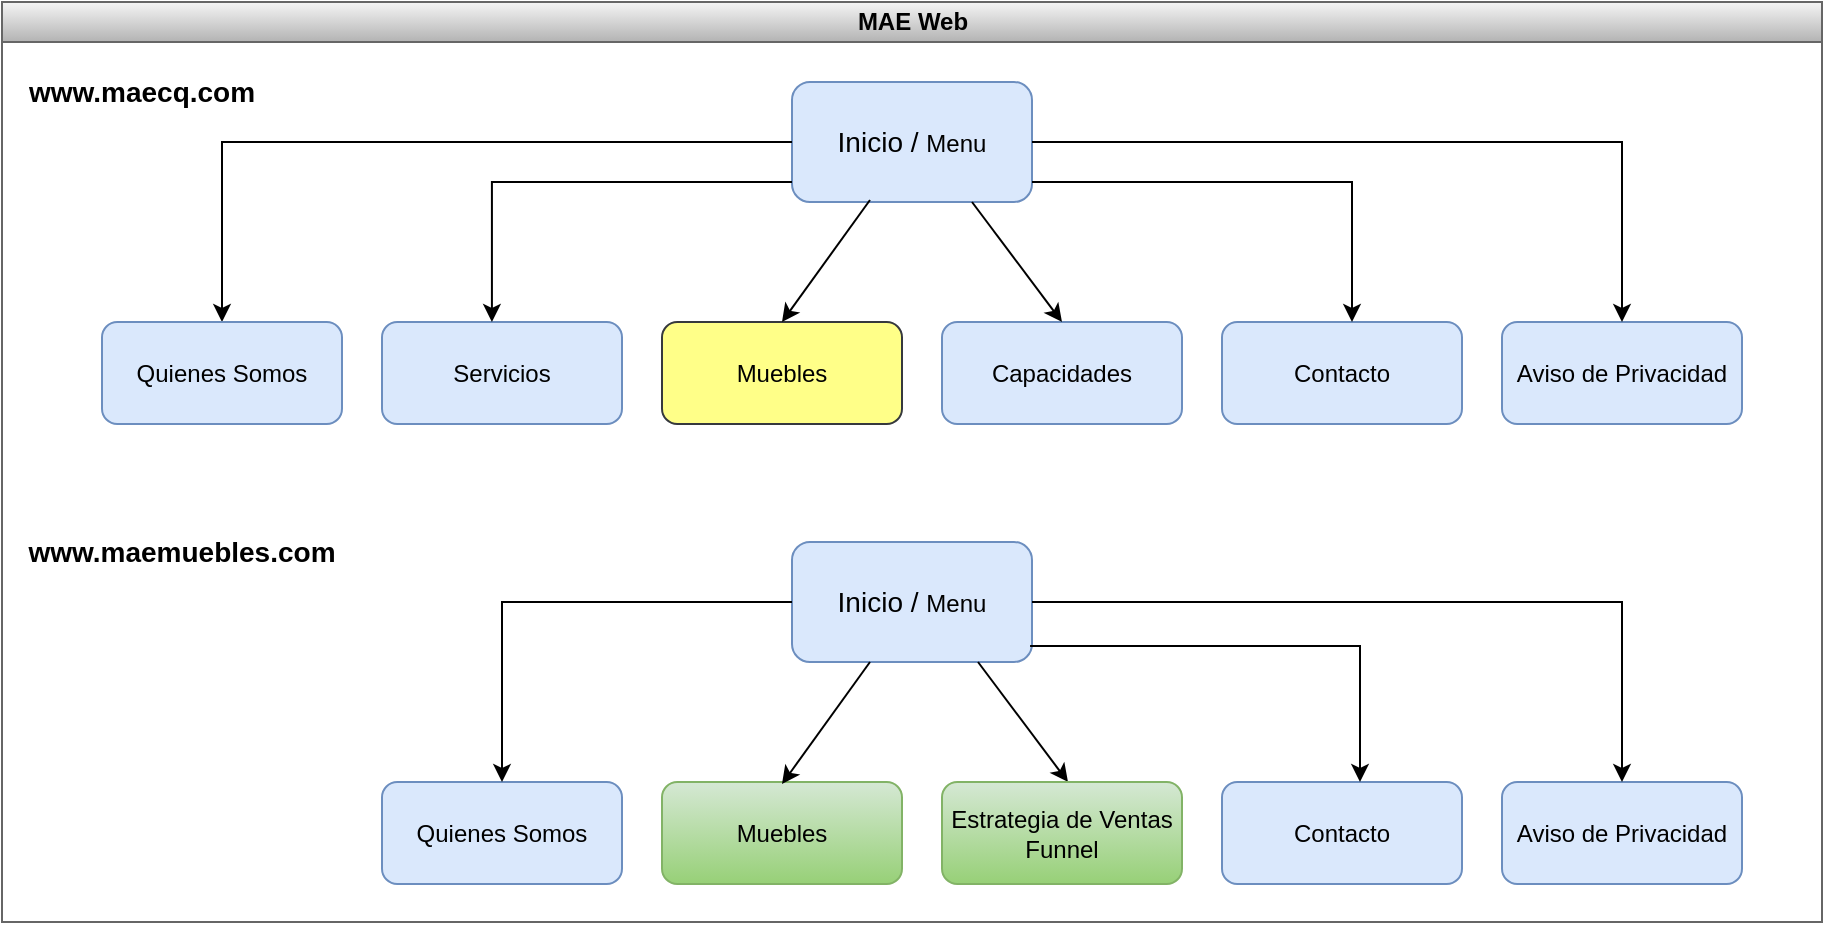 <mxfile version="20.5.3" type="github">
  <diagram id="prtHgNgQTEPvFCAcTncT" name="Page-1">
    <mxGraphModel dx="895" dy="582" grid="1" gridSize="10" guides="1" tooltips="1" connect="1" arrows="1" fold="1" page="1" pageScale="1" pageWidth="1100" pageHeight="850" math="0" shadow="0">
      <root>
        <mxCell id="0" />
        <mxCell id="1" parent="0" />
        <mxCell id="dNxyNK7c78bLwvsdeMH5-11" value="MAE Web" style="swimlane;html=1;startSize=20;horizontal=1;containerType=tree;glass=0;fillColor=#f5f5f5;gradientColor=#b3b3b3;strokeColor=#666666;" parent="1" vertex="1">
          <mxGeometry x="40" y="30" width="910" height="460" as="geometry">
            <mxRectangle x="40" y="70" width="90" height="30" as="alternateBounds" />
          </mxGeometry>
        </mxCell>
        <mxCell id="EQZHhqYQZV3vNxJheiTi-2" value="&lt;font style=&quot;font-size: 14px;&quot;&gt;Inicio / &lt;/font&gt;&lt;font style=&quot;font-size: 12px;&quot;&gt;Menu&lt;/font&gt;" style="rounded=1;whiteSpace=wrap;html=1;fillColor=#dae8fc;strokeColor=#6c8ebf;" vertex="1" parent="dNxyNK7c78bLwvsdeMH5-11">
          <mxGeometry x="395" y="40" width="120" height="60" as="geometry" />
        </mxCell>
        <mxCell id="EQZHhqYQZV3vNxJheiTi-3" style="edgeStyle=orthogonalEdgeStyle;rounded=0;orthogonalLoop=1;jettySize=auto;html=1;fontSize=12;entryX=0.5;entryY=0;entryDx=0;entryDy=0;exitX=0;exitY=0.5;exitDx=0;exitDy=0;" edge="1" parent="dNxyNK7c78bLwvsdeMH5-11" source="EQZHhqYQZV3vNxJheiTi-2" target="EQZHhqYQZV3vNxJheiTi-1">
          <mxGeometry relative="1" as="geometry">
            <mxPoint x="310" y="80" as="sourcePoint" />
            <Array as="points">
              <mxPoint x="110" y="70" />
            </Array>
          </mxGeometry>
        </mxCell>
        <mxCell id="EQZHhqYQZV3vNxJheiTi-1" value="&lt;font style=&quot;font-size: 12px;&quot;&gt;Quienes Somos&lt;/font&gt;" style="rounded=1;whiteSpace=wrap;html=1;fillColor=#dae8fc;strokeColor=#6c8ebf;" vertex="1" parent="dNxyNK7c78bLwvsdeMH5-11">
          <mxGeometry x="50" y="160" width="120" height="51" as="geometry" />
        </mxCell>
        <mxCell id="EQZHhqYQZV3vNxJheiTi-4" value="&lt;font style=&quot;font-size: 12px;&quot;&gt;Servicios&lt;/font&gt;" style="rounded=1;whiteSpace=wrap;html=1;fillColor=#dae8fc;strokeColor=#6c8ebf;" vertex="1" parent="dNxyNK7c78bLwvsdeMH5-11">
          <mxGeometry x="190" y="160" width="120" height="51" as="geometry" />
        </mxCell>
        <mxCell id="EQZHhqYQZV3vNxJheiTi-5" value="&lt;font style=&quot;font-size: 12px;&quot;&gt;Muebles&lt;/font&gt;" style="rounded=1;whiteSpace=wrap;html=1;fillColor=#ffff88;strokeColor=#36393d;" vertex="1" parent="dNxyNK7c78bLwvsdeMH5-11">
          <mxGeometry x="330" y="160" width="120" height="51" as="geometry" />
        </mxCell>
        <mxCell id="EQZHhqYQZV3vNxJheiTi-6" value="&lt;font style=&quot;font-size: 12px;&quot;&gt;Contacto&lt;/font&gt;" style="rounded=1;whiteSpace=wrap;html=1;fillColor=#dae8fc;strokeColor=#6c8ebf;" vertex="1" parent="dNxyNK7c78bLwvsdeMH5-11">
          <mxGeometry x="610" y="160" width="120" height="51" as="geometry" />
        </mxCell>
        <mxCell id="EQZHhqYQZV3vNxJheiTi-7" value="&lt;font style=&quot;font-size: 12px;&quot;&gt;Aviso de Privacidad&lt;br&gt;&lt;/font&gt;" style="rounded=1;whiteSpace=wrap;html=1;fillColor=#dae8fc;strokeColor=#6c8ebf;" vertex="1" parent="dNxyNK7c78bLwvsdeMH5-11">
          <mxGeometry x="750" y="160" width="120" height="51" as="geometry" />
        </mxCell>
        <mxCell id="EQZHhqYQZV3vNxJheiTi-8" value="&lt;font style=&quot;font-size: 12px;&quot;&gt;Capacidades&lt;/font&gt;" style="rounded=1;whiteSpace=wrap;html=1;fillColor=#dae8fc;strokeColor=#6c8ebf;" vertex="1" parent="dNxyNK7c78bLwvsdeMH5-11">
          <mxGeometry x="470" y="160" width="120" height="51" as="geometry" />
        </mxCell>
        <mxCell id="EQZHhqYQZV3vNxJheiTi-10" value="" style="endArrow=classic;html=1;rounded=0;fontSize=12;entryX=0.5;entryY=0;entryDx=0;entryDy=0;exitX=0.042;exitY=0.833;exitDx=0;exitDy=0;exitPerimeter=0;" edge="1" parent="dNxyNK7c78bLwvsdeMH5-11">
          <mxGeometry width="50" height="50" relative="1" as="geometry">
            <mxPoint x="395.0" y="89.98" as="sourcePoint" />
            <mxPoint x="244.96" y="160" as="targetPoint" />
            <Array as="points">
              <mxPoint x="244.96" y="90" />
            </Array>
          </mxGeometry>
        </mxCell>
        <mxCell id="EQZHhqYQZV3vNxJheiTi-13" value="" style="endArrow=classic;html=1;rounded=0;fontSize=12;exitX=0.325;exitY=0.983;exitDx=0;exitDy=0;exitPerimeter=0;entryX=0.5;entryY=0;entryDx=0;entryDy=0;" edge="1" parent="dNxyNK7c78bLwvsdeMH5-11" source="EQZHhqYQZV3vNxJheiTi-2" target="EQZHhqYQZV3vNxJheiTi-5">
          <mxGeometry width="50" height="50" relative="1" as="geometry">
            <mxPoint x="430" y="280" as="sourcePoint" />
            <mxPoint x="480" y="230" as="targetPoint" />
          </mxGeometry>
        </mxCell>
        <mxCell id="EQZHhqYQZV3vNxJheiTi-14" value="" style="endArrow=classic;html=1;rounded=0;fontSize=12;exitX=0.75;exitY=1;exitDx=0;exitDy=0;entryX=0.5;entryY=0;entryDx=0;entryDy=0;" edge="1" parent="dNxyNK7c78bLwvsdeMH5-11" source="EQZHhqYQZV3vNxJheiTi-2" target="EQZHhqYQZV3vNxJheiTi-8">
          <mxGeometry width="50" height="50" relative="1" as="geometry">
            <mxPoint x="430" y="280" as="sourcePoint" />
            <mxPoint x="480" y="230" as="targetPoint" />
          </mxGeometry>
        </mxCell>
        <mxCell id="EQZHhqYQZV3vNxJheiTi-15" value="" style="endArrow=classic;html=1;rounded=0;fontSize=12;entryX=0.5;entryY=0;entryDx=0;entryDy=0;" edge="1" parent="dNxyNK7c78bLwvsdeMH5-11">
          <mxGeometry width="50" height="50" relative="1" as="geometry">
            <mxPoint x="515" y="90" as="sourcePoint" />
            <mxPoint x="675" y="160" as="targetPoint" />
            <Array as="points">
              <mxPoint x="675" y="90" />
            </Array>
          </mxGeometry>
        </mxCell>
        <mxCell id="EQZHhqYQZV3vNxJheiTi-16" value="" style="endArrow=classic;html=1;rounded=0;fontSize=12;exitX=1;exitY=0.5;exitDx=0;exitDy=0;entryX=0.5;entryY=0;entryDx=0;entryDy=0;" edge="1" parent="dNxyNK7c78bLwvsdeMH5-11" source="EQZHhqYQZV3vNxJheiTi-2" target="EQZHhqYQZV3vNxJheiTi-7">
          <mxGeometry width="50" height="50" relative="1" as="geometry">
            <mxPoint x="430" y="280" as="sourcePoint" />
            <mxPoint x="480" y="230" as="targetPoint" />
            <Array as="points">
              <mxPoint x="810" y="70" />
            </Array>
          </mxGeometry>
        </mxCell>
        <mxCell id="EQZHhqYQZV3vNxJheiTi-17" value="&lt;b style=&quot;font-size: 14px;&quot;&gt;www.maecq.com&lt;/b&gt;" style="text;html=1;strokeColor=none;fillColor=none;align=center;verticalAlign=middle;whiteSpace=wrap;rounded=0;fontSize=14;" vertex="1" parent="dNxyNK7c78bLwvsdeMH5-11">
          <mxGeometry x="40" y="30" width="60" height="30" as="geometry" />
        </mxCell>
        <mxCell id="EQZHhqYQZV3vNxJheiTi-18" value="&lt;b style=&quot;font-size: 14px;&quot;&gt;www.maemuebles.com&lt;/b&gt;" style="text;html=1;strokeColor=none;fillColor=none;align=center;verticalAlign=middle;whiteSpace=wrap;rounded=0;fontSize=14;" vertex="1" parent="dNxyNK7c78bLwvsdeMH5-11">
          <mxGeometry x="60" y="260" width="60" height="30" as="geometry" />
        </mxCell>
        <mxCell id="EQZHhqYQZV3vNxJheiTi-19" value="&lt;font style=&quot;font-size: 14px;&quot;&gt;Inicio / &lt;/font&gt;&lt;font style=&quot;font-size: 12px;&quot;&gt;Menu&lt;/font&gt;" style="rounded=1;whiteSpace=wrap;html=1;fillColor=#dae8fc;strokeColor=#6c8ebf;" vertex="1" parent="dNxyNK7c78bLwvsdeMH5-11">
          <mxGeometry x="395" y="270" width="120" height="60" as="geometry" />
        </mxCell>
        <mxCell id="EQZHhqYQZV3vNxJheiTi-20" value="&lt;font style=&quot;font-size: 12px;&quot;&gt;Muebles&lt;/font&gt;" style="rounded=1;whiteSpace=wrap;html=1;fillColor=#d5e8d4;strokeColor=#82b366;gradientColor=#97d077;" vertex="1" parent="dNxyNK7c78bLwvsdeMH5-11">
          <mxGeometry x="330" y="390" width="120" height="51" as="geometry" />
        </mxCell>
        <mxCell id="EQZHhqYQZV3vNxJheiTi-21" value="" style="endArrow=classic;html=1;rounded=0;fontSize=12;exitX=0.325;exitY=0.983;exitDx=0;exitDy=0;exitPerimeter=0;entryX=0.5;entryY=0;entryDx=0;entryDy=0;" edge="1" parent="dNxyNK7c78bLwvsdeMH5-11">
          <mxGeometry width="50" height="50" relative="1" as="geometry">
            <mxPoint x="434" y="330" as="sourcePoint" />
            <mxPoint x="390" y="391.02" as="targetPoint" />
          </mxGeometry>
        </mxCell>
        <mxCell id="EQZHhqYQZV3vNxJheiTi-22" value="&lt;font style=&quot;font-size: 12px;&quot;&gt;Quienes Somos&lt;/font&gt;" style="rounded=1;whiteSpace=wrap;html=1;fillColor=#dae8fc;strokeColor=#6c8ebf;" vertex="1" parent="dNxyNK7c78bLwvsdeMH5-11">
          <mxGeometry x="190" y="390" width="120" height="51" as="geometry" />
        </mxCell>
        <mxCell id="EQZHhqYQZV3vNxJheiTi-23" style="edgeStyle=orthogonalEdgeStyle;rounded=0;orthogonalLoop=1;jettySize=auto;html=1;fontSize=12;exitX=0;exitY=0.5;exitDx=0;exitDy=0;" edge="1" parent="dNxyNK7c78bLwvsdeMH5-11">
          <mxGeometry relative="1" as="geometry">
            <mxPoint x="395" y="300" as="sourcePoint" />
            <mxPoint x="250" y="390" as="targetPoint" />
            <Array as="points">
              <mxPoint x="250" y="300" />
              <mxPoint x="250" y="390" />
            </Array>
          </mxGeometry>
        </mxCell>
        <mxCell id="EQZHhqYQZV3vNxJheiTi-24" value="&lt;font style=&quot;font-size: 12px;&quot;&gt;Contacto&lt;/font&gt;" style="rounded=1;whiteSpace=wrap;html=1;fillColor=#dae8fc;strokeColor=#6c8ebf;" vertex="1" parent="dNxyNK7c78bLwvsdeMH5-11">
          <mxGeometry x="610" y="390" width="120" height="51" as="geometry" />
        </mxCell>
        <mxCell id="EQZHhqYQZV3vNxJheiTi-25" value="&lt;font style=&quot;font-size: 12px;&quot;&gt;Aviso de Privacidad&lt;br&gt;&lt;/font&gt;" style="rounded=1;whiteSpace=wrap;html=1;fillColor=#dae8fc;strokeColor=#6c8ebf;" vertex="1" parent="dNxyNK7c78bLwvsdeMH5-11">
          <mxGeometry x="750" y="390" width="120" height="51" as="geometry" />
        </mxCell>
        <mxCell id="EQZHhqYQZV3vNxJheiTi-27" value="" style="endArrow=classic;html=1;rounded=0;fontSize=12;exitX=0.75;exitY=1;exitDx=0;exitDy=0;entryX=0.5;entryY=0;entryDx=0;entryDy=0;" edge="1" parent="dNxyNK7c78bLwvsdeMH5-11">
          <mxGeometry width="50" height="50" relative="1" as="geometry">
            <mxPoint x="488" y="330" as="sourcePoint" />
            <mxPoint x="533" y="390" as="targetPoint" />
          </mxGeometry>
        </mxCell>
        <mxCell id="EQZHhqYQZV3vNxJheiTi-28" value="" style="endArrow=classic;html=1;rounded=0;fontSize=12;exitX=0.992;exitY=0.867;exitDx=0;exitDy=0;exitPerimeter=0;" edge="1" parent="dNxyNK7c78bLwvsdeMH5-11" source="EQZHhqYQZV3vNxJheiTi-19">
          <mxGeometry width="50" height="50" relative="1" as="geometry">
            <mxPoint x="515" y="300" as="sourcePoint" />
            <mxPoint x="679" y="390" as="targetPoint" />
            <Array as="points">
              <mxPoint x="600" y="322" />
              <mxPoint x="679" y="322" />
            </Array>
          </mxGeometry>
        </mxCell>
        <mxCell id="EQZHhqYQZV3vNxJheiTi-31" value="&lt;font style=&quot;font-size: 12px;&quot;&gt;Estrategia de Ventas Funnel&lt;/font&gt;" style="rounded=1;whiteSpace=wrap;html=1;fillColor=#d5e8d4;strokeColor=#82b366;gradientColor=#97d077;" vertex="1" parent="dNxyNK7c78bLwvsdeMH5-11">
          <mxGeometry x="470" y="390" width="120" height="51" as="geometry" />
        </mxCell>
        <mxCell id="EQZHhqYQZV3vNxJheiTi-32" value="" style="endArrow=classic;html=1;rounded=0;fontSize=12;exitX=1;exitY=0.5;exitDx=0;exitDy=0;entryX=0.5;entryY=0;entryDx=0;entryDy=0;" edge="1" parent="dNxyNK7c78bLwvsdeMH5-11">
          <mxGeometry width="50" height="50" relative="1" as="geometry">
            <mxPoint x="515" y="300" as="sourcePoint" />
            <mxPoint x="810" y="390" as="targetPoint" />
            <Array as="points">
              <mxPoint x="810" y="300" />
            </Array>
          </mxGeometry>
        </mxCell>
      </root>
    </mxGraphModel>
  </diagram>
</mxfile>
